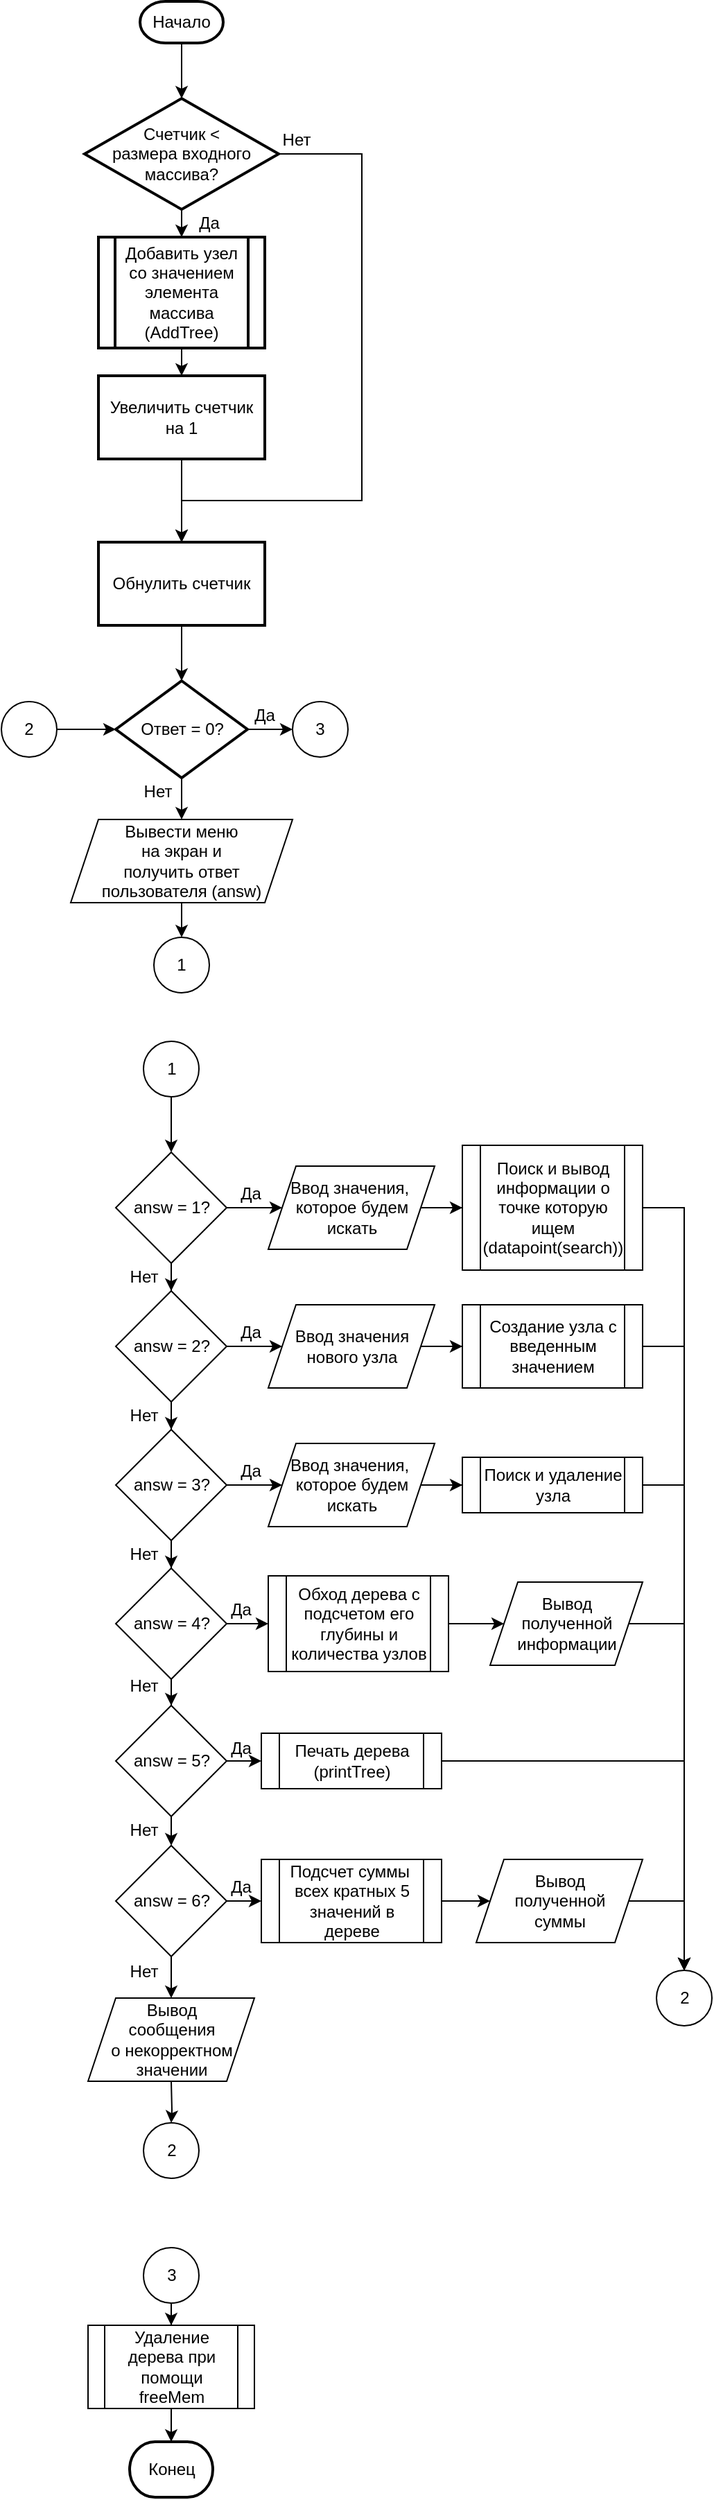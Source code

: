 <mxfile version="13.9.9" type="device" pages="3"><diagram id="C5RBs43oDa-KdzZeNtuy" name="main"><mxGraphModel dx="1276" dy="682" grid="1" gridSize="10" guides="1" tooltips="1" connect="1" arrows="1" fold="1" page="1" pageScale="1" pageWidth="827" pageHeight="1169" math="0" shadow="0"><root><mxCell id="WIyWlLk6GJQsqaUBKTNV-0"/><mxCell id="WIyWlLk6GJQsqaUBKTNV-1" parent="WIyWlLk6GJQsqaUBKTNV-0"/><mxCell id="gm49zF54guubDGzgNYBT-13" value="" style="edgeStyle=orthogonalEdgeStyle;rounded=0;orthogonalLoop=1;jettySize=auto;html=1;" edge="1" parent="WIyWlLk6GJQsqaUBKTNV-1" source="gm49zF54guubDGzgNYBT-1" target="gm49zF54guubDGzgNYBT-12"><mxGeometry relative="1" as="geometry"/></mxCell><mxCell id="gm49zF54guubDGzgNYBT-1" value="Начало" style="strokeWidth=2;html=1;shape=mxgraph.flowchart.terminator;whiteSpace=wrap;" vertex="1" parent="WIyWlLk6GJQsqaUBKTNV-1"><mxGeometry x="270" y="90" width="60" height="30" as="geometry"/></mxCell><mxCell id="gm49zF54guubDGzgNYBT-10" value="" style="edgeStyle=orthogonalEdgeStyle;rounded=0;orthogonalLoop=1;jettySize=auto;html=1;" edge="1" parent="WIyWlLk6GJQsqaUBKTNV-1" source="gm49zF54guubDGzgNYBT-6" target="gm49zF54guubDGzgNYBT-9"><mxGeometry relative="1" as="geometry"/></mxCell><mxCell id="gm49zF54guubDGzgNYBT-6" value="Добавить узел со значением элемента массива (AddTree)" style="shape=process;whiteSpace=wrap;html=1;backgroundOutline=1;strokeWidth=2;" vertex="1" parent="WIyWlLk6GJQsqaUBKTNV-1"><mxGeometry x="240" y="260" width="120" height="80" as="geometry"/></mxCell><mxCell id="gm49zF54guubDGzgNYBT-17" value="" style="edgeStyle=orthogonalEdgeStyle;rounded=0;orthogonalLoop=1;jettySize=auto;html=1;" edge="1" parent="WIyWlLk6GJQsqaUBKTNV-1" source="gm49zF54guubDGzgNYBT-9" target="gm49zF54guubDGzgNYBT-16"><mxGeometry relative="1" as="geometry"/></mxCell><mxCell id="gm49zF54guubDGzgNYBT-9" value="Увеличить счетчик на 1" style="whiteSpace=wrap;html=1;strokeWidth=2;" vertex="1" parent="WIyWlLk6GJQsqaUBKTNV-1"><mxGeometry x="240" y="360" width="120" height="60" as="geometry"/></mxCell><mxCell id="gm49zF54guubDGzgNYBT-14" style="edgeStyle=orthogonalEdgeStyle;rounded=0;orthogonalLoop=1;jettySize=auto;html=1;entryX=0.5;entryY=0;entryDx=0;entryDy=0;" edge="1" parent="WIyWlLk6GJQsqaUBKTNV-1" source="gm49zF54guubDGzgNYBT-12" target="gm49zF54guubDGzgNYBT-6"><mxGeometry relative="1" as="geometry"/></mxCell><mxCell id="gm49zF54guubDGzgNYBT-18" style="edgeStyle=orthogonalEdgeStyle;rounded=0;orthogonalLoop=1;jettySize=auto;html=1;entryX=0.5;entryY=0;entryDx=0;entryDy=0;" edge="1" parent="WIyWlLk6GJQsqaUBKTNV-1" source="gm49zF54guubDGzgNYBT-12" target="gm49zF54guubDGzgNYBT-16"><mxGeometry relative="1" as="geometry"><mxPoint x="420" y="450" as="targetPoint"/><Array as="points"><mxPoint x="430" y="200"/><mxPoint x="430" y="450"/><mxPoint x="300" y="450"/></Array></mxGeometry></mxCell><mxCell id="gm49zF54guubDGzgNYBT-12" value="Счетчик &amp;lt;&lt;br&gt;размера входного массива?" style="rhombus;whiteSpace=wrap;html=1;strokeWidth=2;" vertex="1" parent="WIyWlLk6GJQsqaUBKTNV-1"><mxGeometry x="230" y="160" width="140" height="80" as="geometry"/></mxCell><mxCell id="gm49zF54guubDGzgNYBT-19" style="edgeStyle=orthogonalEdgeStyle;rounded=0;orthogonalLoop=1;jettySize=auto;html=1;" edge="1" parent="WIyWlLk6GJQsqaUBKTNV-1" source="gm49zF54guubDGzgNYBT-16" target="gm49zF54guubDGzgNYBT-20"><mxGeometry relative="1" as="geometry"><mxPoint x="300" y="580" as="targetPoint"/></mxGeometry></mxCell><mxCell id="gm49zF54guubDGzgNYBT-16" value="Обнулить счетчик" style="whiteSpace=wrap;html=1;strokeWidth=2;" vertex="1" parent="WIyWlLk6GJQsqaUBKTNV-1"><mxGeometry x="240" y="480" width="120" height="60" as="geometry"/></mxCell><mxCell id="gm49zF54guubDGzgNYBT-24" style="edgeStyle=orthogonalEdgeStyle;rounded=0;orthogonalLoop=1;jettySize=auto;html=1;exitX=0.5;exitY=1;exitDx=0;exitDy=0;exitPerimeter=0;entryX=0.5;entryY=0;entryDx=0;entryDy=0;" edge="1" parent="WIyWlLk6GJQsqaUBKTNV-1" source="gm49zF54guubDGzgNYBT-20" target="gm49zF54guubDGzgNYBT-23"><mxGeometry relative="1" as="geometry"/></mxCell><mxCell id="gm49zF54guubDGzgNYBT-84" style="edgeStyle=orthogonalEdgeStyle;rounded=0;orthogonalLoop=1;jettySize=auto;html=1;entryX=0;entryY=0.5;entryDx=0;entryDy=0;" edge="1" parent="WIyWlLk6GJQsqaUBKTNV-1" source="gm49zF54guubDGzgNYBT-20" target="gm49zF54guubDGzgNYBT-85"><mxGeometry relative="1" as="geometry"><mxPoint x="410" y="615" as="targetPoint"/></mxGeometry></mxCell><mxCell id="gm49zF54guubDGzgNYBT-20" value="Ответ = 0?" style="strokeWidth=2;html=1;shape=mxgraph.flowchart.decision;whiteSpace=wrap;" vertex="1" parent="WIyWlLk6GJQsqaUBKTNV-1"><mxGeometry x="252.5" y="580" width="95" height="70" as="geometry"/></mxCell><mxCell id="gm49zF54guubDGzgNYBT-99" style="edgeStyle=orthogonalEdgeStyle;rounded=0;orthogonalLoop=1;jettySize=auto;html=1;entryX=0.5;entryY=0;entryDx=0;entryDy=0;" edge="1" parent="WIyWlLk6GJQsqaUBKTNV-1" source="gm49zF54guubDGzgNYBT-23" target="gm49zF54guubDGzgNYBT-98"><mxGeometry relative="1" as="geometry"/></mxCell><mxCell id="gm49zF54guubDGzgNYBT-23" value="Вывести меню&lt;br&gt;на экран и &lt;br&gt;получить ответ&lt;br&gt;пользователя (answ)" style="shape=parallelogram;perimeter=parallelogramPerimeter;whiteSpace=wrap;html=1;fixedSize=1;" vertex="1" parent="WIyWlLk6GJQsqaUBKTNV-1"><mxGeometry x="220" y="680" width="160" height="60" as="geometry"/></mxCell><mxCell id="gm49zF54guubDGzgNYBT-27" style="edgeStyle=orthogonalEdgeStyle;rounded=0;orthogonalLoop=1;jettySize=auto;html=1;" edge="1" parent="WIyWlLk6GJQsqaUBKTNV-1" source="gm49zF54guubDGzgNYBT-26" target="gm49zF54guubDGzgNYBT-28"><mxGeometry relative="1" as="geometry"><mxPoint x="382.5" y="960" as="targetPoint"/></mxGeometry></mxCell><mxCell id="gm49zF54guubDGzgNYBT-33" style="edgeStyle=orthogonalEdgeStyle;rounded=0;orthogonalLoop=1;jettySize=auto;html=1;entryX=0.5;entryY=0;entryDx=0;entryDy=0;" edge="1" parent="WIyWlLk6GJQsqaUBKTNV-1" source="gm49zF54guubDGzgNYBT-26" target="gm49zF54guubDGzgNYBT-34"><mxGeometry relative="1" as="geometry"><mxPoint x="292.5" y="1060" as="targetPoint"/></mxGeometry></mxCell><mxCell id="gm49zF54guubDGzgNYBT-26" value="answ = 1?" style="rhombus;whiteSpace=wrap;html=1;" vertex="1" parent="WIyWlLk6GJQsqaUBKTNV-1"><mxGeometry x="252.5" y="920" width="80" height="80" as="geometry"/></mxCell><mxCell id="gm49zF54guubDGzgNYBT-29" style="edgeStyle=orthogonalEdgeStyle;rounded=0;orthogonalLoop=1;jettySize=auto;html=1;" edge="1" parent="WIyWlLk6GJQsqaUBKTNV-1" source="gm49zF54guubDGzgNYBT-28" target="gm49zF54guubDGzgNYBT-30"><mxGeometry relative="1" as="geometry"><mxPoint x="522.5" y="960" as="targetPoint"/></mxGeometry></mxCell><mxCell id="gm49zF54guubDGzgNYBT-28" value="Ввод значения,&amp;nbsp;&lt;br&gt;которое будем искать" style="shape=parallelogram;perimeter=parallelogramPerimeter;whiteSpace=wrap;html=1;fixedSize=1;" vertex="1" parent="WIyWlLk6GJQsqaUBKTNV-1"><mxGeometry x="362.5" y="930" width="120" height="60" as="geometry"/></mxCell><mxCell id="gm49zF54guubDGzgNYBT-97" style="edgeStyle=orthogonalEdgeStyle;rounded=0;orthogonalLoop=1;jettySize=auto;html=1;entryX=0.5;entryY=0;entryDx=0;entryDy=0;" edge="1" parent="WIyWlLk6GJQsqaUBKTNV-1" source="gm49zF54guubDGzgNYBT-30" target="gm49zF54guubDGzgNYBT-91"><mxGeometry relative="1" as="geometry"><mxPoint x="682.5" y="1650" as="targetPoint"/></mxGeometry></mxCell><mxCell id="gm49zF54guubDGzgNYBT-30" value="Поиск и вывод информации о точке которую ищем (datapoint(search))" style="shape=process;whiteSpace=wrap;html=1;backgroundOutline=1;" vertex="1" parent="WIyWlLk6GJQsqaUBKTNV-1"><mxGeometry x="502.5" y="915" width="130" height="90" as="geometry"/></mxCell><mxCell id="gm49zF54guubDGzgNYBT-38" style="edgeStyle=orthogonalEdgeStyle;rounded=0;orthogonalLoop=1;jettySize=auto;html=1;" edge="1" parent="WIyWlLk6GJQsqaUBKTNV-1" source="gm49zF54guubDGzgNYBT-34" target="gm49zF54guubDGzgNYBT-36"><mxGeometry relative="1" as="geometry"/></mxCell><mxCell id="gm49zF54guubDGzgNYBT-39" style="edgeStyle=orthogonalEdgeStyle;rounded=0;orthogonalLoop=1;jettySize=auto;html=1;entryX=0.5;entryY=0;entryDx=0;entryDy=0;" edge="1" parent="WIyWlLk6GJQsqaUBKTNV-1" source="gm49zF54guubDGzgNYBT-34" target="gm49zF54guubDGzgNYBT-44"><mxGeometry relative="1" as="geometry"><mxPoint x="292.5" y="1195" as="targetPoint"/></mxGeometry></mxCell><mxCell id="gm49zF54guubDGzgNYBT-34" value="answ = 2?" style="rhombus;whiteSpace=wrap;html=1;" vertex="1" parent="WIyWlLk6GJQsqaUBKTNV-1"><mxGeometry x="252.5" y="1020" width="80" height="80" as="geometry"/></mxCell><mxCell id="gm49zF54guubDGzgNYBT-35" style="edgeStyle=orthogonalEdgeStyle;rounded=0;orthogonalLoop=1;jettySize=auto;html=1;" edge="1" parent="WIyWlLk6GJQsqaUBKTNV-1" source="gm49zF54guubDGzgNYBT-36" target="gm49zF54guubDGzgNYBT-37"><mxGeometry relative="1" as="geometry"><mxPoint x="522.5" y="1060" as="targetPoint"/></mxGeometry></mxCell><mxCell id="gm49zF54guubDGzgNYBT-36" value="Ввод значения нового узла" style="shape=parallelogram;perimeter=parallelogramPerimeter;whiteSpace=wrap;html=1;fixedSize=1;" vertex="1" parent="WIyWlLk6GJQsqaUBKTNV-1"><mxGeometry x="362.5" y="1030" width="120" height="60" as="geometry"/></mxCell><mxCell id="gm49zF54guubDGzgNYBT-96" style="edgeStyle=orthogonalEdgeStyle;rounded=0;orthogonalLoop=1;jettySize=auto;html=1;entryX=0.5;entryY=0;entryDx=0;entryDy=0;" edge="1" parent="WIyWlLk6GJQsqaUBKTNV-1" source="gm49zF54guubDGzgNYBT-37" target="gm49zF54guubDGzgNYBT-91"><mxGeometry relative="1" as="geometry"><mxPoint x="682.5" y="1650" as="targetPoint"/></mxGeometry></mxCell><mxCell id="gm49zF54guubDGzgNYBT-37" value="Создание узла с введенным значением" style="shape=process;whiteSpace=wrap;html=1;backgroundOutline=1;" vertex="1" parent="WIyWlLk6GJQsqaUBKTNV-1"><mxGeometry x="502.5" y="1030" width="130" height="60" as="geometry"/></mxCell><mxCell id="gm49zF54guubDGzgNYBT-43" style="edgeStyle=orthogonalEdgeStyle;rounded=0;orthogonalLoop=1;jettySize=auto;html=1;entryX=0;entryY=0.5;entryDx=0;entryDy=0;" edge="1" parent="WIyWlLk6GJQsqaUBKTNV-1" source="gm49zF54guubDGzgNYBT-44" target="gm49zF54guubDGzgNYBT-49"><mxGeometry relative="1" as="geometry"><mxPoint x="372.5" y="1160" as="targetPoint"/></mxGeometry></mxCell><mxCell id="gm49zF54guubDGzgNYBT-56" style="edgeStyle=orthogonalEdgeStyle;rounded=0;orthogonalLoop=1;jettySize=auto;html=1;entryX=0.5;entryY=0;entryDx=0;entryDy=0;" edge="1" parent="WIyWlLk6GJQsqaUBKTNV-1" source="gm49zF54guubDGzgNYBT-44" target="gm49zF54guubDGzgNYBT-52"><mxGeometry relative="1" as="geometry"/></mxCell><mxCell id="gm49zF54guubDGzgNYBT-44" value="answ = 3?" style="rhombus;whiteSpace=wrap;html=1;" vertex="1" parent="WIyWlLk6GJQsqaUBKTNV-1"><mxGeometry x="252.5" y="1120" width="80" height="80" as="geometry"/></mxCell><mxCell id="gm49zF54guubDGzgNYBT-48" style="edgeStyle=orthogonalEdgeStyle;rounded=0;orthogonalLoop=1;jettySize=auto;html=1;" edge="1" parent="WIyWlLk6GJQsqaUBKTNV-1" source="gm49zF54guubDGzgNYBT-49" target="gm49zF54guubDGzgNYBT-50"><mxGeometry relative="1" as="geometry"><mxPoint x="522.5" y="1160" as="targetPoint"/></mxGeometry></mxCell><mxCell id="gm49zF54guubDGzgNYBT-49" value="Ввод значения,&amp;nbsp;&lt;br&gt;которое будем искать" style="shape=parallelogram;perimeter=parallelogramPerimeter;whiteSpace=wrap;html=1;fixedSize=1;" vertex="1" parent="WIyWlLk6GJQsqaUBKTNV-1"><mxGeometry x="362.5" y="1130" width="120" height="60" as="geometry"/></mxCell><mxCell id="gm49zF54guubDGzgNYBT-95" style="edgeStyle=orthogonalEdgeStyle;rounded=0;orthogonalLoop=1;jettySize=auto;html=1;entryX=0.5;entryY=0;entryDx=0;entryDy=0;" edge="1" parent="WIyWlLk6GJQsqaUBKTNV-1" source="gm49zF54guubDGzgNYBT-50" target="gm49zF54guubDGzgNYBT-91"><mxGeometry relative="1" as="geometry"><mxPoint x="682.5" y="1570" as="targetPoint"/></mxGeometry></mxCell><mxCell id="gm49zF54guubDGzgNYBT-50" value="Поиск и удаление узла" style="shape=process;whiteSpace=wrap;html=1;backgroundOutline=1;" vertex="1" parent="WIyWlLk6GJQsqaUBKTNV-1"><mxGeometry x="502.5" y="1140" width="130" height="40" as="geometry"/></mxCell><mxCell id="gm49zF54guubDGzgNYBT-57" style="edgeStyle=orthogonalEdgeStyle;rounded=0;orthogonalLoop=1;jettySize=auto;html=1;entryX=0;entryY=0.5;entryDx=0;entryDy=0;" edge="1" parent="WIyWlLk6GJQsqaUBKTNV-1" source="gm49zF54guubDGzgNYBT-52" target="gm49zF54guubDGzgNYBT-55"><mxGeometry relative="1" as="geometry"/></mxCell><mxCell id="gm49zF54guubDGzgNYBT-59" style="edgeStyle=orthogonalEdgeStyle;rounded=0;orthogonalLoop=1;jettySize=auto;html=1;entryX=0.5;entryY=0;entryDx=0;entryDy=0;" edge="1" parent="WIyWlLk6GJQsqaUBKTNV-1" source="gm49zF54guubDGzgNYBT-52" target="gm49zF54guubDGzgNYBT-61"><mxGeometry relative="1" as="geometry"><mxPoint x="292.5" y="1341" as="targetPoint"/></mxGeometry></mxCell><mxCell id="gm49zF54guubDGzgNYBT-52" value="answ = 4?" style="rhombus;whiteSpace=wrap;html=1;" vertex="1" parent="WIyWlLk6GJQsqaUBKTNV-1"><mxGeometry x="252.5" y="1220" width="80" height="80" as="geometry"/></mxCell><mxCell id="gm49zF54guubDGzgNYBT-93" style="edgeStyle=orthogonalEdgeStyle;rounded=0;orthogonalLoop=1;jettySize=auto;html=1;" edge="1" parent="WIyWlLk6GJQsqaUBKTNV-1" source="gm49zF54guubDGzgNYBT-54" target="gm49zF54guubDGzgNYBT-91"><mxGeometry relative="1" as="geometry"/></mxCell><mxCell id="gm49zF54guubDGzgNYBT-54" value="Вывод &lt;br&gt;полученной информации" style="shape=parallelogram;perimeter=parallelogramPerimeter;whiteSpace=wrap;html=1;fixedSize=1;" vertex="1" parent="WIyWlLk6GJQsqaUBKTNV-1"><mxGeometry x="522.5" y="1230" width="110" height="60" as="geometry"/></mxCell><mxCell id="gm49zF54guubDGzgNYBT-58" style="edgeStyle=orthogonalEdgeStyle;rounded=0;orthogonalLoop=1;jettySize=auto;html=1;entryX=0;entryY=0.5;entryDx=0;entryDy=0;" edge="1" parent="WIyWlLk6GJQsqaUBKTNV-1" source="gm49zF54guubDGzgNYBT-55" target="gm49zF54guubDGzgNYBT-54"><mxGeometry relative="1" as="geometry"/></mxCell><mxCell id="gm49zF54guubDGzgNYBT-55" value="Обход дерева с подсчетом его глубины и количества узлов" style="shape=process;whiteSpace=wrap;html=1;backgroundOutline=1;" vertex="1" parent="WIyWlLk6GJQsqaUBKTNV-1"><mxGeometry x="362.5" y="1225.5" width="130" height="69" as="geometry"/></mxCell><mxCell id="gm49zF54guubDGzgNYBT-65" style="edgeStyle=orthogonalEdgeStyle;rounded=0;orthogonalLoop=1;jettySize=auto;html=1;entryX=0;entryY=0.5;entryDx=0;entryDy=0;" edge="1" parent="WIyWlLk6GJQsqaUBKTNV-1" source="gm49zF54guubDGzgNYBT-61" target="gm49zF54guubDGzgNYBT-64"><mxGeometry relative="1" as="geometry"/></mxCell><mxCell id="gm49zF54guubDGzgNYBT-66" style="edgeStyle=orthogonalEdgeStyle;rounded=0;orthogonalLoop=1;jettySize=auto;html=1;entryX=0.5;entryY=0;entryDx=0;entryDy=0;" edge="1" parent="WIyWlLk6GJQsqaUBKTNV-1" source="gm49zF54guubDGzgNYBT-61" target="gm49zF54guubDGzgNYBT-69"><mxGeometry relative="1" as="geometry"><mxPoint x="292.5" y="1429" as="targetPoint"/></mxGeometry></mxCell><mxCell id="gm49zF54guubDGzgNYBT-61" value="answ = 5?" style="rhombus;whiteSpace=wrap;html=1;" vertex="1" parent="WIyWlLk6GJQsqaUBKTNV-1"><mxGeometry x="252.5" y="1319" width="80" height="80" as="geometry"/></mxCell><mxCell id="gm49zF54guubDGzgNYBT-94" style="edgeStyle=orthogonalEdgeStyle;rounded=0;orthogonalLoop=1;jettySize=auto;html=1;entryX=0.5;entryY=0;entryDx=0;entryDy=0;" edge="1" parent="WIyWlLk6GJQsqaUBKTNV-1" source="gm49zF54guubDGzgNYBT-64" target="gm49zF54guubDGzgNYBT-91"><mxGeometry relative="1" as="geometry"><mxPoint x="682.5" y="1539" as="targetPoint"/></mxGeometry></mxCell><mxCell id="gm49zF54guubDGzgNYBT-64" value="Печать дерева&lt;br&gt;(printTree)" style="shape=process;whiteSpace=wrap;html=1;backgroundOutline=1;" vertex="1" parent="WIyWlLk6GJQsqaUBKTNV-1"><mxGeometry x="357.5" y="1339" width="130" height="40" as="geometry"/></mxCell><mxCell id="gm49zF54guubDGzgNYBT-67" style="edgeStyle=orthogonalEdgeStyle;rounded=0;orthogonalLoop=1;jettySize=auto;html=1;entryX=0;entryY=0.5;entryDx=0;entryDy=0;" edge="1" parent="WIyWlLk6GJQsqaUBKTNV-1" source="gm49zF54guubDGzgNYBT-69" target="gm49zF54guubDGzgNYBT-70"><mxGeometry relative="1" as="geometry"/></mxCell><mxCell id="gm49zF54guubDGzgNYBT-68" style="edgeStyle=orthogonalEdgeStyle;rounded=0;orthogonalLoop=1;jettySize=auto;html=1;entryX=0.5;entryY=0;entryDx=0;entryDy=0;" edge="1" parent="WIyWlLk6GJQsqaUBKTNV-1" source="gm49zF54guubDGzgNYBT-69" target="gm49zF54guubDGzgNYBT-79"><mxGeometry relative="1" as="geometry"><mxPoint x="292.5" y="1530" as="targetPoint"/></mxGeometry></mxCell><mxCell id="gm49zF54guubDGzgNYBT-69" value="answ = 6?" style="rhombus;whiteSpace=wrap;html=1;" vertex="1" parent="WIyWlLk6GJQsqaUBKTNV-1"><mxGeometry x="252.5" y="1420" width="80" height="80" as="geometry"/></mxCell><mxCell id="gm49zF54guubDGzgNYBT-71" style="edgeStyle=orthogonalEdgeStyle;rounded=0;orthogonalLoop=1;jettySize=auto;html=1;" edge="1" parent="WIyWlLk6GJQsqaUBKTNV-1" source="gm49zF54guubDGzgNYBT-70" target="gm49zF54guubDGzgNYBT-72"><mxGeometry relative="1" as="geometry"><mxPoint x="522.5" y="1460" as="targetPoint"/></mxGeometry></mxCell><mxCell id="gm49zF54guubDGzgNYBT-70" value="Подсчет суммы&amp;nbsp;&lt;br&gt;всех кратных 5&lt;br&gt;значений в дереве" style="shape=process;whiteSpace=wrap;html=1;backgroundOutline=1;" vertex="1" parent="WIyWlLk6GJQsqaUBKTNV-1"><mxGeometry x="357.5" y="1430" width="130" height="60" as="geometry"/></mxCell><mxCell id="gm49zF54guubDGzgNYBT-92" style="edgeStyle=orthogonalEdgeStyle;rounded=0;orthogonalLoop=1;jettySize=auto;html=1;entryX=0.5;entryY=0;entryDx=0;entryDy=0;" edge="1" parent="WIyWlLk6GJQsqaUBKTNV-1" source="gm49zF54guubDGzgNYBT-72" target="gm49zF54guubDGzgNYBT-91"><mxGeometry relative="1" as="geometry"><Array as="points"/></mxGeometry></mxCell><mxCell id="gm49zF54guubDGzgNYBT-72" value="Вывод &lt;br&gt;полученной&lt;br&gt;суммы" style="shape=parallelogram;perimeter=parallelogramPerimeter;whiteSpace=wrap;html=1;fixedSize=1;" vertex="1" parent="WIyWlLk6GJQsqaUBKTNV-1"><mxGeometry x="512.5" y="1430" width="120" height="60" as="geometry"/></mxCell><mxCell id="gm49zF54guubDGzgNYBT-80" style="edgeStyle=orthogonalEdgeStyle;rounded=0;orthogonalLoop=1;jettySize=auto;html=1;" edge="1" parent="WIyWlLk6GJQsqaUBKTNV-1" target="gm49zF54guubDGzgNYBT-81"><mxGeometry relative="1" as="geometry"><mxPoint x="292.5" y="1640" as="targetPoint"/><mxPoint x="292.5" y="1590" as="sourcePoint"/></mxGeometry></mxCell><mxCell id="gm49zF54guubDGzgNYBT-79" value="Вывод &lt;br&gt;сообщения&lt;br&gt;о некорректном&lt;br&gt;значении" style="shape=parallelogram;perimeter=parallelogramPerimeter;whiteSpace=wrap;html=1;fixedSize=1;" vertex="1" parent="WIyWlLk6GJQsqaUBKTNV-1"><mxGeometry x="232.5" y="1530" width="120" height="60" as="geometry"/></mxCell><mxCell id="gm49zF54guubDGzgNYBT-81" value="2" style="ellipse;whiteSpace=wrap;html=1;aspect=fixed;" vertex="1" parent="WIyWlLk6GJQsqaUBKTNV-1"><mxGeometry x="272.5" y="1620" width="40" height="40" as="geometry"/></mxCell><mxCell id="gm49zF54guubDGzgNYBT-83" style="edgeStyle=orthogonalEdgeStyle;rounded=0;orthogonalLoop=1;jettySize=auto;html=1;entryX=0;entryY=0.5;entryDx=0;entryDy=0;entryPerimeter=0;" edge="1" parent="WIyWlLk6GJQsqaUBKTNV-1" source="gm49zF54guubDGzgNYBT-82" target="gm49zF54guubDGzgNYBT-20"><mxGeometry relative="1" as="geometry"/></mxCell><mxCell id="gm49zF54guubDGzgNYBT-82" value="2" style="ellipse;whiteSpace=wrap;html=1;aspect=fixed;" vertex="1" parent="WIyWlLk6GJQsqaUBKTNV-1"><mxGeometry x="170" y="595" width="40" height="40" as="geometry"/></mxCell><mxCell id="gm49zF54guubDGzgNYBT-85" value="3" style="ellipse;whiteSpace=wrap;html=1;aspect=fixed;" vertex="1" parent="WIyWlLk6GJQsqaUBKTNV-1"><mxGeometry x="380" y="595" width="40" height="40" as="geometry"/></mxCell><mxCell id="gm49zF54guubDGzgNYBT-87" style="edgeStyle=orthogonalEdgeStyle;rounded=0;orthogonalLoop=1;jettySize=auto;html=1;" edge="1" parent="WIyWlLk6GJQsqaUBKTNV-1" source="gm49zF54guubDGzgNYBT-86" target="gm49zF54guubDGzgNYBT-88"><mxGeometry relative="1" as="geometry"><mxPoint x="292.5" y="1786" as="targetPoint"/></mxGeometry></mxCell><mxCell id="gm49zF54guubDGzgNYBT-86" value="3" style="ellipse;whiteSpace=wrap;html=1;aspect=fixed;" vertex="1" parent="WIyWlLk6GJQsqaUBKTNV-1"><mxGeometry x="272.5" y="1710" width="40" height="40" as="geometry"/></mxCell><mxCell id="gm49zF54guubDGzgNYBT-89" style="edgeStyle=orthogonalEdgeStyle;rounded=0;orthogonalLoop=1;jettySize=auto;html=1;" edge="1" parent="WIyWlLk6GJQsqaUBKTNV-1" source="gm49zF54guubDGzgNYBT-88" target="gm49zF54guubDGzgNYBT-90"><mxGeometry relative="1" as="geometry"><mxPoint x="292.5" y="1866" as="targetPoint"/></mxGeometry></mxCell><mxCell id="gm49zF54guubDGzgNYBT-88" value="Удаление дерева при помощи freeMem" style="shape=process;whiteSpace=wrap;html=1;backgroundOutline=1;" vertex="1" parent="WIyWlLk6GJQsqaUBKTNV-1"><mxGeometry x="232.5" y="1766" width="120" height="60" as="geometry"/></mxCell><mxCell id="gm49zF54guubDGzgNYBT-90" value="Конец" style="strokeWidth=2;html=1;shape=mxgraph.flowchart.terminator;whiteSpace=wrap;" vertex="1" parent="WIyWlLk6GJQsqaUBKTNV-1"><mxGeometry x="262.5" y="1850" width="60" height="40" as="geometry"/></mxCell><mxCell id="gm49zF54guubDGzgNYBT-91" value="2" style="ellipse;whiteSpace=wrap;html=1;aspect=fixed;" vertex="1" parent="WIyWlLk6GJQsqaUBKTNV-1"><mxGeometry x="642.5" y="1510" width="40" height="40" as="geometry"/></mxCell><mxCell id="gm49zF54guubDGzgNYBT-98" value="1" style="ellipse;whiteSpace=wrap;html=1;aspect=fixed;" vertex="1" parent="WIyWlLk6GJQsqaUBKTNV-1"><mxGeometry x="280" y="765" width="40" height="40" as="geometry"/></mxCell><mxCell id="gm49zF54guubDGzgNYBT-101" style="edgeStyle=orthogonalEdgeStyle;rounded=0;orthogonalLoop=1;jettySize=auto;html=1;" edge="1" parent="WIyWlLk6GJQsqaUBKTNV-1" source="gm49zF54guubDGzgNYBT-100" target="gm49zF54guubDGzgNYBT-26"><mxGeometry relative="1" as="geometry"/></mxCell><mxCell id="gm49zF54guubDGzgNYBT-100" value="1" style="ellipse;whiteSpace=wrap;html=1;aspect=fixed;" vertex="1" parent="WIyWlLk6GJQsqaUBKTNV-1"><mxGeometry x="272.5" y="840" width="40" height="40" as="geometry"/></mxCell><mxCell id="gm49zF54guubDGzgNYBT-102" value="Да" style="text;html=1;strokeColor=none;fillColor=none;align=center;verticalAlign=middle;whiteSpace=wrap;rounded=0;" vertex="1" parent="WIyWlLk6GJQsqaUBKTNV-1"><mxGeometry x="340" y="595" width="40" height="20" as="geometry"/></mxCell><mxCell id="gm49zF54guubDGzgNYBT-103" value="Да" style="text;html=1;strokeColor=none;fillColor=none;align=center;verticalAlign=middle;whiteSpace=wrap;rounded=0;" vertex="1" parent="WIyWlLk6GJQsqaUBKTNV-1"><mxGeometry x="330" y="940" width="40" height="20" as="geometry"/></mxCell><mxCell id="gm49zF54guubDGzgNYBT-104" value="Да" style="text;html=1;strokeColor=none;fillColor=none;align=center;verticalAlign=middle;whiteSpace=wrap;rounded=0;" vertex="1" parent="WIyWlLk6GJQsqaUBKTNV-1"><mxGeometry x="330" y="1040" width="40" height="20" as="geometry"/></mxCell><mxCell id="gm49zF54guubDGzgNYBT-105" value="Да" style="text;html=1;strokeColor=none;fillColor=none;align=center;verticalAlign=middle;whiteSpace=wrap;rounded=0;" vertex="1" parent="WIyWlLk6GJQsqaUBKTNV-1"><mxGeometry x="330" y="1140" width="40" height="20" as="geometry"/></mxCell><mxCell id="gm49zF54guubDGzgNYBT-106" value="Да" style="text;html=1;strokeColor=none;fillColor=none;align=center;verticalAlign=middle;whiteSpace=wrap;rounded=0;" vertex="1" parent="WIyWlLk6GJQsqaUBKTNV-1"><mxGeometry x="322.5" y="1240" width="40" height="20" as="geometry"/></mxCell><mxCell id="gm49zF54guubDGzgNYBT-107" value="Да" style="text;html=1;strokeColor=none;fillColor=none;align=center;verticalAlign=middle;whiteSpace=wrap;rounded=0;" vertex="1" parent="WIyWlLk6GJQsqaUBKTNV-1"><mxGeometry x="322.5" y="1340" width="40" height="20" as="geometry"/></mxCell><mxCell id="gm49zF54guubDGzgNYBT-108" value="Да" style="text;html=1;strokeColor=none;fillColor=none;align=center;verticalAlign=middle;whiteSpace=wrap;rounded=0;" vertex="1" parent="WIyWlLk6GJQsqaUBKTNV-1"><mxGeometry x="322.5" y="1440" width="40" height="20" as="geometry"/></mxCell><mxCell id="gm49zF54guubDGzgNYBT-109" value="Нет" style="text;html=1;strokeColor=none;fillColor=none;align=center;verticalAlign=middle;whiteSpace=wrap;rounded=0;" vertex="1" parent="WIyWlLk6GJQsqaUBKTNV-1"><mxGeometry x="252.5" y="1000" width="40" height="20" as="geometry"/></mxCell><mxCell id="gm49zF54guubDGzgNYBT-110" value="Нет" style="text;html=1;strokeColor=none;fillColor=none;align=center;verticalAlign=middle;whiteSpace=wrap;rounded=0;" vertex="1" parent="WIyWlLk6GJQsqaUBKTNV-1"><mxGeometry x="262.5" y="650" width="40" height="20" as="geometry"/></mxCell><mxCell id="gm49zF54guubDGzgNYBT-111" value="Нет" style="text;html=1;strokeColor=none;fillColor=none;align=center;verticalAlign=middle;whiteSpace=wrap;rounded=0;" vertex="1" parent="WIyWlLk6GJQsqaUBKTNV-1"><mxGeometry x="252.5" y="1100" width="40" height="20" as="geometry"/></mxCell><mxCell id="gm49zF54guubDGzgNYBT-112" value="Нет" style="text;html=1;strokeColor=none;fillColor=none;align=center;verticalAlign=middle;whiteSpace=wrap;rounded=0;" vertex="1" parent="WIyWlLk6GJQsqaUBKTNV-1"><mxGeometry x="252.5" y="1200" width="40" height="20" as="geometry"/></mxCell><mxCell id="gm49zF54guubDGzgNYBT-113" value="Нет" style="text;html=1;strokeColor=none;fillColor=none;align=center;verticalAlign=middle;whiteSpace=wrap;rounded=0;" vertex="1" parent="WIyWlLk6GJQsqaUBKTNV-1"><mxGeometry x="252.5" y="1294.5" width="40" height="20" as="geometry"/></mxCell><mxCell id="gm49zF54guubDGzgNYBT-114" value="Нет" style="text;html=1;strokeColor=none;fillColor=none;align=center;verticalAlign=middle;whiteSpace=wrap;rounded=0;" vertex="1" parent="WIyWlLk6GJQsqaUBKTNV-1"><mxGeometry x="252.5" y="1399" width="40" height="20" as="geometry"/></mxCell><mxCell id="gm49zF54guubDGzgNYBT-115" value="Нет" style="text;html=1;strokeColor=none;fillColor=none;align=center;verticalAlign=middle;whiteSpace=wrap;rounded=0;" vertex="1" parent="WIyWlLk6GJQsqaUBKTNV-1"><mxGeometry x="252.5" y="1500" width="40" height="21" as="geometry"/></mxCell><mxCell id="gm49zF54guubDGzgNYBT-116" value="Да" style="text;html=1;strokeColor=none;fillColor=none;align=center;verticalAlign=middle;whiteSpace=wrap;rounded=0;" vertex="1" parent="WIyWlLk6GJQsqaUBKTNV-1"><mxGeometry x="300" y="240" width="40" height="20" as="geometry"/></mxCell><mxCell id="gm49zF54guubDGzgNYBT-117" value="Нет" style="text;html=1;strokeColor=none;fillColor=none;align=center;verticalAlign=middle;whiteSpace=wrap;rounded=0;" vertex="1" parent="WIyWlLk6GJQsqaUBKTNV-1"><mxGeometry x="362.5" y="180" width="40" height="20" as="geometry"/></mxCell></root></mxGraphModel></diagram><diagram id="ubJ50lotsSVNFOjc-Ff_" name="addTree"><mxGraphModel dx="1808" dy="967" grid="1" gridSize="10" guides="1" tooltips="1" connect="1" arrows="1" fold="1" page="1" pageScale="1" pageWidth="500" pageHeight="1100" math="0" shadow="0"><root><mxCell id="S6GZbOj7oDXmplbolu-9-0"/><mxCell id="S6GZbOj7oDXmplbolu-9-1" parent="S6GZbOj7oDXmplbolu-9-0"/><mxCell id="S6GZbOj7oDXmplbolu-9-5" value="" style="edgeStyle=orthogonalEdgeStyle;rounded=0;orthogonalLoop=1;jettySize=auto;html=1;" edge="1" parent="S6GZbOj7oDXmplbolu-9-1" source="S6GZbOj7oDXmplbolu-9-2" target="S6GZbOj7oDXmplbolu-9-4"><mxGeometry relative="1" as="geometry"/></mxCell><mxCell id="S6GZbOj7oDXmplbolu-9-2" value="Начало" style="strokeWidth=2;html=1;shape=mxgraph.flowchart.terminator;whiteSpace=wrap;" vertex="1" parent="S6GZbOj7oDXmplbolu-9-1"><mxGeometry x="20" y="20" width="100" height="60" as="geometry"/></mxCell><mxCell id="S6GZbOj7oDXmplbolu-9-6" style="edgeStyle=orthogonalEdgeStyle;rounded=0;orthogonalLoop=1;jettySize=auto;html=1;" edge="1" parent="S6GZbOj7oDXmplbolu-9-1" source="S6GZbOj7oDXmplbolu-9-4" target="S6GZbOj7oDXmplbolu-9-7"><mxGeometry relative="1" as="geometry"><mxPoint x="70" y="190" as="targetPoint"/></mxGeometry></mxCell><mxCell id="S6GZbOj7oDXmplbolu-9-4" value="num&lt;br&gt;node - узел&lt;br&gt;w - значение" style="whiteSpace=wrap;html=1;strokeWidth=2;" vertex="1" parent="S6GZbOj7oDXmplbolu-9-1"><mxGeometry x="10" y="100" width="120" height="60" as="geometry"/></mxCell><mxCell id="S6GZbOj7oDXmplbolu-9-10" value="" style="edgeStyle=orthogonalEdgeStyle;rounded=0;orthogonalLoop=1;jettySize=auto;html=1;" edge="1" parent="S6GZbOj7oDXmplbolu-9-1" source="S6GZbOj7oDXmplbolu-9-7" target="S6GZbOj7oDXmplbolu-9-9"><mxGeometry relative="1" as="geometry"/></mxCell><mxCell id="S6GZbOj7oDXmplbolu-9-51" style="edgeStyle=orthogonalEdgeStyle;rounded=0;orthogonalLoop=1;jettySize=auto;html=1;exitX=1;exitY=0.5;exitDx=0;exitDy=0;exitPerimeter=0;entryX=0.5;entryY=0;entryDx=0;entryDy=0;entryPerimeter=0;" edge="1" parent="S6GZbOj7oDXmplbolu-9-1" source="S6GZbOj7oDXmplbolu-9-7" target="S6GZbOj7oDXmplbolu-9-13"><mxGeometry relative="1" as="geometry"><Array as="points"><mxPoint x="190" y="230"/><mxPoint x="190" y="470"/><mxPoint x="70" y="470"/></Array></mxGeometry></mxCell><mxCell id="S6GZbOj7oDXmplbolu-9-7" value="Элемент уже&lt;br&gt;существует?" style="strokeWidth=2;html=1;shape=mxgraph.flowchart.decision;whiteSpace=wrap;" vertex="1" parent="S6GZbOj7oDXmplbolu-9-1"><mxGeometry x="10" y="180" width="120" height="100" as="geometry"/></mxCell><mxCell id="S6GZbOj7oDXmplbolu-9-44" value="" style="edgeStyle=orthogonalEdgeStyle;rounded=0;orthogonalLoop=1;jettySize=auto;html=1;" edge="1" parent="S6GZbOj7oDXmplbolu-9-1" source="S6GZbOj7oDXmplbolu-9-9" target="S6GZbOj7oDXmplbolu-9-43"><mxGeometry relative="1" as="geometry"/></mxCell><mxCell id="S6GZbOj7oDXmplbolu-9-9" value="Выделяем память под элемент.&lt;br&gt;Зануляем ссылки на потомков и предка и присваем значение.&lt;br&gt;число вхождений = 1" style="whiteSpace=wrap;html=1;strokeWidth=2;" vertex="1" parent="S6GZbOj7oDXmplbolu-9-1"><mxGeometry x="10" y="300" width="120" height="90" as="geometry"/></mxCell><mxCell id="S6GZbOj7oDXmplbolu-9-17" value="" style="edgeStyle=orthogonalEdgeStyle;rounded=0;orthogonalLoop=1;jettySize=auto;html=1;" edge="1" parent="S6GZbOj7oDXmplbolu-9-1" source="S6GZbOj7oDXmplbolu-9-13" target="S6GZbOj7oDXmplbolu-9-16"><mxGeometry relative="1" as="geometry"/></mxCell><mxCell id="S6GZbOj7oDXmplbolu-9-54" style="edgeStyle=orthogonalEdgeStyle;rounded=0;orthogonalLoop=1;jettySize=auto;html=1;entryX=0;entryY=0.5;entryDx=0;entryDy=0;entryPerimeter=0;" edge="1" parent="S6GZbOj7oDXmplbolu-9-1" source="S6GZbOj7oDXmplbolu-9-13" target="S6GZbOj7oDXmplbolu-9-53"><mxGeometry relative="1" as="geometry"/></mxCell><mxCell id="S6GZbOj7oDXmplbolu-9-13" value="Значение&lt;br&gt;&amp;nbsp;равно&lt;br&gt;текущему&lt;br&gt;&amp;nbsp;элементу?" style="strokeWidth=2;html=1;shape=mxgraph.flowchart.decision;whiteSpace=wrap;" vertex="1" parent="S6GZbOj7oDXmplbolu-9-1"><mxGeometry x="10" y="500" width="120" height="110" as="geometry"/></mxCell><mxCell id="S6GZbOj7oDXmplbolu-9-42" style="edgeStyle=orthogonalEdgeStyle;rounded=0;orthogonalLoop=1;jettySize=auto;html=1;entryX=0.5;entryY=0;entryDx=0;entryDy=0;entryPerimeter=0;" edge="1" parent="S6GZbOj7oDXmplbolu-9-1" source="S6GZbOj7oDXmplbolu-9-16" target="S6GZbOj7oDXmplbolu-9-41"><mxGeometry relative="1" as="geometry"/></mxCell><mxCell id="S6GZbOj7oDXmplbolu-9-16" value="Увеличить количество вхождений на 1" style="whiteSpace=wrap;html=1;strokeWidth=2;" vertex="1" parent="S6GZbOj7oDXmplbolu-9-1"><mxGeometry x="10" y="630" width="120" height="60" as="geometry"/></mxCell><mxCell id="S6GZbOj7oDXmplbolu-9-19" value="" style="edgeStyle=orthogonalEdgeStyle;rounded=0;orthogonalLoop=1;jettySize=auto;html=1;entryX=0.5;entryY=0;entryDx=0;entryDy=0;" edge="1" parent="S6GZbOj7oDXmplbolu-9-1" source="S6GZbOj7oDXmplbolu-9-21" target="S6GZbOj7oDXmplbolu-9-23"><mxGeometry relative="1" as="geometry"><mxPoint x="350" y="230" as="targetPoint"/></mxGeometry></mxCell><mxCell id="S6GZbOj7oDXmplbolu-9-29" style="edgeStyle=orthogonalEdgeStyle;rounded=0;orthogonalLoop=1;jettySize=auto;html=1;entryX=0.5;entryY=0;entryDx=0;entryDy=0;" edge="1" parent="S6GZbOj7oDXmplbolu-9-1" source="S6GZbOj7oDXmplbolu-9-21" target="S6GZbOj7oDXmplbolu-9-31"><mxGeometry relative="1" as="geometry"><mxPoint x="340" y="700" as="targetPoint"/><Array as="points"><mxPoint x="470" y="155"/><mxPoint x="470" y="610"/><mxPoint x="350" y="610"/></Array></mxGeometry></mxCell><mxCell id="S6GZbOj7oDXmplbolu-9-21" value="Значение&lt;br&gt;меньше&lt;br&gt;текущего&lt;br&gt;&amp;nbsp;элементу?" style="strokeWidth=2;html=1;shape=mxgraph.flowchart.decision;whiteSpace=wrap;" vertex="1" parent="S6GZbOj7oDXmplbolu-9-1"><mxGeometry x="290" y="100" width="120" height="110" as="geometry"/></mxCell><mxCell id="S6GZbOj7oDXmplbolu-9-26" value="" style="edgeStyle=orthogonalEdgeStyle;rounded=0;orthogonalLoop=1;jettySize=auto;html=1;" edge="1" parent="S6GZbOj7oDXmplbolu-9-1" source="S6GZbOj7oDXmplbolu-9-23" target="S6GZbOj7oDXmplbolu-9-25"><mxGeometry relative="1" as="geometry"/></mxCell><mxCell id="S6GZbOj7oDXmplbolu-9-23" value="Рекурсивный вызов для левого потомка" style="shape=process;whiteSpace=wrap;html=1;backgroundOutline=1;" vertex="1" parent="S6GZbOj7oDXmplbolu-9-1"><mxGeometry x="290" y="240" width="120" height="60" as="geometry"/></mxCell><mxCell id="S6GZbOj7oDXmplbolu-9-28" style="edgeStyle=orthogonalEdgeStyle;rounded=0;orthogonalLoop=1;jettySize=auto;html=1;entryX=0.5;entryY=0;entryDx=0;entryDy=0;" edge="1" parent="S6GZbOj7oDXmplbolu-9-1" source="S6GZbOj7oDXmplbolu-9-25" target="S6GZbOj7oDXmplbolu-9-27"><mxGeometry relative="1" as="geometry"/></mxCell><mxCell id="S6GZbOj7oDXmplbolu-9-25" value="Обозначаем предка для левого потомка как текущий элемент и зануляем его потомков.&lt;br&gt;" style="whiteSpace=wrap;html=1;" vertex="1" parent="S6GZbOj7oDXmplbolu-9-1"><mxGeometry x="290" y="320" width="120" height="80" as="geometry"/></mxCell><mxCell id="S6GZbOj7oDXmplbolu-9-39" style="edgeStyle=orthogonalEdgeStyle;rounded=0;orthogonalLoop=1;jettySize=auto;html=1;" edge="1" parent="S6GZbOj7oDXmplbolu-9-1" source="S6GZbOj7oDXmplbolu-9-27" target="S6GZbOj7oDXmplbolu-9-40"><mxGeometry relative="1" as="geometry"><mxPoint x="310" y="540" as="targetPoint"/></mxGeometry></mxCell><mxCell id="S6GZbOj7oDXmplbolu-9-27" value="&#10;&#10;&lt;span style=&quot;color: rgb(0, 0, 0); font-family: helvetica; font-size: 12px; font-style: normal; font-weight: 400; letter-spacing: normal; text-align: center; text-indent: 0px; text-transform: none; word-spacing: 0px; background-color: rgb(248, 249, 250); display: inline; float: none;&quot;&gt;Записываем уровень левого потмка как уровень текущего элемента + 1.&lt;/span&gt;&#10;&#10;" style="whiteSpace=wrap;html=1;" vertex="1" parent="S6GZbOj7oDXmplbolu-9-1"><mxGeometry x="290" y="430" width="120" height="80" as="geometry"/></mxCell><mxCell id="S6GZbOj7oDXmplbolu-9-30" value="" style="edgeStyle=orthogonalEdgeStyle;rounded=0;orthogonalLoop=1;jettySize=auto;html=1;" edge="1" parent="S6GZbOj7oDXmplbolu-9-1" source="S6GZbOj7oDXmplbolu-9-31" target="S6GZbOj7oDXmplbolu-9-33"><mxGeometry relative="1" as="geometry"/></mxCell><mxCell id="S6GZbOj7oDXmplbolu-9-31" value="Рекурсивный вызов для правого потомка" style="shape=process;whiteSpace=wrap;html=1;backgroundOutline=1;" vertex="1" parent="S6GZbOj7oDXmplbolu-9-1"><mxGeometry x="290" y="630" width="120" height="60" as="geometry"/></mxCell><mxCell id="S6GZbOj7oDXmplbolu-9-32" style="edgeStyle=orthogonalEdgeStyle;rounded=0;orthogonalLoop=1;jettySize=auto;html=1;entryX=0.5;entryY=0;entryDx=0;entryDy=0;" edge="1" parent="S6GZbOj7oDXmplbolu-9-1" source="S6GZbOj7oDXmplbolu-9-33" target="S6GZbOj7oDXmplbolu-9-34"><mxGeometry relative="1" as="geometry"/></mxCell><mxCell id="S6GZbOj7oDXmplbolu-9-33" value="Обозначаем предка для правого потомка как текущий элемент и зануляем его потомков." style="whiteSpace=wrap;html=1;" vertex="1" parent="S6GZbOj7oDXmplbolu-9-1"><mxGeometry x="290" y="710" width="120" height="80" as="geometry"/></mxCell><mxCell id="S6GZbOj7oDXmplbolu-9-58" style="edgeStyle=orthogonalEdgeStyle;rounded=0;orthogonalLoop=1;jettySize=auto;html=1;entryX=0.5;entryY=0;entryDx=0;entryDy=0;entryPerimeter=0;" edge="1" parent="S6GZbOj7oDXmplbolu-9-1" source="S6GZbOj7oDXmplbolu-9-34" target="S6GZbOj7oDXmplbolu-9-36"><mxGeometry relative="1" as="geometry"/></mxCell><mxCell id="S6GZbOj7oDXmplbolu-9-34" value="&lt;span style=&quot;color: rgb(0 , 0 , 0) ; font-family: &amp;#34;helvetica&amp;#34; ; font-size: 12px ; font-style: normal ; font-weight: 400 ; letter-spacing: normal ; text-align: center ; text-indent: 0px ; text-transform: none ; word-spacing: 0px ; background-color: rgb(248 , 249 , 250) ; display: inline ; float: none&quot;&gt;Записываем уровень правого потомка как уровень текущего элемента + 1.&lt;/span&gt;" style="whiteSpace=wrap;html=1;" vertex="1" parent="S6GZbOj7oDXmplbolu-9-1"><mxGeometry x="290" y="820" width="120" height="90" as="geometry"/></mxCell><mxCell id="S6GZbOj7oDXmplbolu-9-36" value="Вернуть текущий элемент" style="strokeWidth=2;html=1;shape=mxgraph.flowchart.terminator;whiteSpace=wrap;" vertex="1" parent="S6GZbOj7oDXmplbolu-9-1"><mxGeometry x="300" y="940" width="100" height="60" as="geometry"/></mxCell><mxCell id="S6GZbOj7oDXmplbolu-9-40" value="1" style="strokeWidth=2;html=1;shape=mxgraph.flowchart.start_2;whiteSpace=wrap;" vertex="1" parent="S6GZbOj7oDXmplbolu-9-1"><mxGeometry x="330" y="540" width="40" height="40" as="geometry"/></mxCell><mxCell id="S6GZbOj7oDXmplbolu-9-41" value="1" style="strokeWidth=2;html=1;shape=mxgraph.flowchart.start_2;whiteSpace=wrap;" vertex="1" parent="S6GZbOj7oDXmplbolu-9-1"><mxGeometry x="50" y="720" width="40" height="40" as="geometry"/></mxCell><mxCell id="S6GZbOj7oDXmplbolu-9-43" value="1" style="strokeWidth=2;html=1;shape=mxgraph.flowchart.start_2;whiteSpace=wrap;" vertex="1" parent="S6GZbOj7oDXmplbolu-9-1"><mxGeometry x="50" y="410" width="40" height="40" as="geometry"/></mxCell><mxCell id="S6GZbOj7oDXmplbolu-9-45" value="Да" style="text;html=1;strokeColor=none;fillColor=none;align=center;verticalAlign=middle;whiteSpace=wrap;rounded=0;" vertex="1" parent="S6GZbOj7oDXmplbolu-9-1"><mxGeometry x="130" y="200" width="40" height="20" as="geometry"/></mxCell><mxCell id="S6GZbOj7oDXmplbolu-9-46" value="Да" style="text;html=1;strokeColor=none;fillColor=none;align=center;verticalAlign=middle;whiteSpace=wrap;rounded=0;" vertex="1" parent="S6GZbOj7oDXmplbolu-9-1"><mxGeometry x="70" y="610" width="40" height="20" as="geometry"/></mxCell><mxCell id="S6GZbOj7oDXmplbolu-9-47" value="Да" style="text;html=1;strokeColor=none;fillColor=none;align=center;verticalAlign=middle;whiteSpace=wrap;rounded=0;" vertex="1" parent="S6GZbOj7oDXmplbolu-9-1"><mxGeometry x="350" y="210" width="40" height="20" as="geometry"/></mxCell><mxCell id="S6GZbOj7oDXmplbolu-9-48" value="Нет" style="text;html=1;strokeColor=none;fillColor=none;align=center;verticalAlign=middle;whiteSpace=wrap;rounded=0;" vertex="1" parent="S6GZbOj7oDXmplbolu-9-1"><mxGeometry x="410" y="130" width="40" height="20" as="geometry"/></mxCell><mxCell id="S6GZbOj7oDXmplbolu-9-49" value="Нет" style="text;html=1;strokeColor=none;fillColor=none;align=center;verticalAlign=middle;whiteSpace=wrap;rounded=0;" vertex="1" parent="S6GZbOj7oDXmplbolu-9-1"><mxGeometry x="130" y="530" width="40" height="20" as="geometry"/></mxCell><mxCell id="S6GZbOj7oDXmplbolu-9-50" value="Нет" style="text;html=1;strokeColor=none;fillColor=none;align=center;verticalAlign=middle;whiteSpace=wrap;rounded=0;" vertex="1" parent="S6GZbOj7oDXmplbolu-9-1"><mxGeometry x="70" y="280" width="40" height="20" as="geometry"/></mxCell><mxCell id="S6GZbOj7oDXmplbolu-9-53" value="2" style="strokeWidth=2;html=1;shape=mxgraph.flowchart.start_2;whiteSpace=wrap;" vertex="1" parent="S6GZbOj7oDXmplbolu-9-1"><mxGeometry x="190" y="535" width="40" height="40" as="geometry"/></mxCell><mxCell id="S6GZbOj7oDXmplbolu-9-56" style="edgeStyle=orthogonalEdgeStyle;rounded=0;orthogonalLoop=1;jettySize=auto;html=1;entryX=0.5;entryY=0;entryDx=0;entryDy=0;entryPerimeter=0;" edge="1" parent="S6GZbOj7oDXmplbolu-9-1" source="S6GZbOj7oDXmplbolu-9-55" target="S6GZbOj7oDXmplbolu-9-21"><mxGeometry relative="1" as="geometry"/></mxCell><mxCell id="S6GZbOj7oDXmplbolu-9-55" value="2" style="strokeWidth=2;html=1;shape=mxgraph.flowchart.start_2;whiteSpace=wrap;" vertex="1" parent="S6GZbOj7oDXmplbolu-9-1"><mxGeometry x="330" y="10" width="40" height="40" as="geometry"/></mxCell></root></mxGraphModel></diagram><diagram id="6fiTPhwk5U-Y13ng8fi-" name="FreeMem"><mxGraphModel dx="411" dy="573" grid="1" gridSize="10" guides="1" tooltips="1" connect="1" arrows="1" fold="1" page="1" pageScale="1" pageWidth="500" pageHeight="1100" math="0" shadow="0"><root><mxCell id="A4lZE16aVkPnGcpXBNGh-0"/><mxCell id="A4lZE16aVkPnGcpXBNGh-1" parent="A4lZE16aVkPnGcpXBNGh-0"/><mxCell id="A4lZE16aVkPnGcpXBNGh-21" style="edgeStyle=orthogonalEdgeStyle;rounded=0;orthogonalLoop=1;jettySize=auto;html=1;" edge="1" parent="A4lZE16aVkPnGcpXBNGh-1" source="A4lZE16aVkPnGcpXBNGh-2" target="A4lZE16aVkPnGcpXBNGh-22"><mxGeometry relative="1" as="geometry"><mxPoint x="250" y="110" as="targetPoint"/></mxGeometry></mxCell><mxCell id="A4lZE16aVkPnGcpXBNGh-2" value="Начало" style="strokeWidth=2;html=1;shape=mxgraph.flowchart.terminator;whiteSpace=wrap;" vertex="1" parent="A4lZE16aVkPnGcpXBNGh-1"><mxGeometry x="200" y="20" width="100" height="60" as="geometry"/></mxCell><mxCell id="A4lZE16aVkPnGcpXBNGh-9" style="edgeStyle=orthogonalEdgeStyle;rounded=0;orthogonalLoop=1;jettySize=auto;html=1;entryX=0.5;entryY=0;entryDx=0;entryDy=0;" edge="1" parent="A4lZE16aVkPnGcpXBNGh-1" source="A4lZE16aVkPnGcpXBNGh-6" target="A4lZE16aVkPnGcpXBNGh-8"><mxGeometry relative="1" as="geometry"/></mxCell><mxCell id="A4lZE16aVkPnGcpXBNGh-6" value="Рекурсивный вызов freeMem&lt;br&gt;для левого потомка" style="shape=process;whiteSpace=wrap;html=1;backgroundOutline=1;strokeWidth=2;" vertex="1" parent="A4lZE16aVkPnGcpXBNGh-1"><mxGeometry x="190" y="320" width="120" height="60" as="geometry"/></mxCell><mxCell id="A4lZE16aVkPnGcpXBNGh-12" value="" style="edgeStyle=orthogonalEdgeStyle;rounded=0;orthogonalLoop=1;jettySize=auto;html=1;" edge="1" parent="A4lZE16aVkPnGcpXBNGh-1" source="A4lZE16aVkPnGcpXBNGh-8" target="A4lZE16aVkPnGcpXBNGh-11"><mxGeometry relative="1" as="geometry"/></mxCell><mxCell id="A4lZE16aVkPnGcpXBNGh-8" value="Рекурсивный вызов freeMem&lt;br&gt;для правого потомка" style="shape=process;whiteSpace=wrap;html=1;backgroundOutline=1;strokeWidth=2;" vertex="1" parent="A4lZE16aVkPnGcpXBNGh-1"><mxGeometry x="190" y="400" width="120" height="60" as="geometry"/></mxCell><mxCell id="A4lZE16aVkPnGcpXBNGh-18" style="edgeStyle=orthogonalEdgeStyle;rounded=0;orthogonalLoop=1;jettySize=auto;html=1;entryX=0.5;entryY=0;entryDx=0;entryDy=0;entryPerimeter=0;" edge="1" parent="A4lZE16aVkPnGcpXBNGh-1" source="A4lZE16aVkPnGcpXBNGh-11" target="A4lZE16aVkPnGcpXBNGh-17"><mxGeometry relative="1" as="geometry"/></mxCell><mxCell id="A4lZE16aVkPnGcpXBNGh-11" value="Удалить текущий&lt;br&gt;элемент" style="whiteSpace=wrap;html=1;strokeWidth=2;" vertex="1" parent="A4lZE16aVkPnGcpXBNGh-1"><mxGeometry x="190" y="480" width="120" height="60" as="geometry"/></mxCell><mxCell id="A4lZE16aVkPnGcpXBNGh-15" style="edgeStyle=orthogonalEdgeStyle;rounded=0;orthogonalLoop=1;jettySize=auto;html=1;entryX=0.5;entryY=0;entryDx=0;entryDy=0;" edge="1" parent="A4lZE16aVkPnGcpXBNGh-1" source="A4lZE16aVkPnGcpXBNGh-13" target="A4lZE16aVkPnGcpXBNGh-6"><mxGeometry relative="1" as="geometry"/></mxCell><mxCell id="A4lZE16aVkPnGcpXBNGh-16" style="edgeStyle=orthogonalEdgeStyle;rounded=0;orthogonalLoop=1;jettySize=auto;html=1;" edge="1" parent="A4lZE16aVkPnGcpXBNGh-1" source="A4lZE16aVkPnGcpXBNGh-13" target="A4lZE16aVkPnGcpXBNGh-17"><mxGeometry relative="1" as="geometry"><mxPoint x="240" y="630" as="targetPoint"/><Array as="points"><mxPoint x="370" y="245"/><mxPoint x="370" y="560"/><mxPoint x="250" y="560"/></Array></mxGeometry></mxCell><mxCell id="A4lZE16aVkPnGcpXBNGh-13" value="Текущий&lt;br&gt;&amp;nbsp;элемент существует?" style="rhombus;whiteSpace=wrap;html=1;strokeWidth=2;" vertex="1" parent="A4lZE16aVkPnGcpXBNGh-1"><mxGeometry x="190" y="200" width="120" height="90" as="geometry"/></mxCell><mxCell id="A4lZE16aVkPnGcpXBNGh-17" value="Конец" style="strokeWidth=2;html=1;shape=mxgraph.flowchart.terminator;whiteSpace=wrap;" vertex="1" parent="A4lZE16aVkPnGcpXBNGh-1"><mxGeometry x="215" y="600" width="70" height="40" as="geometry"/></mxCell><mxCell id="A4lZE16aVkPnGcpXBNGh-19" value="Да" style="text;html=1;strokeColor=none;fillColor=none;align=center;verticalAlign=middle;whiteSpace=wrap;rounded=0;" vertex="1" parent="A4lZE16aVkPnGcpXBNGh-1"><mxGeometry x="250" y="300" width="40" height="20" as="geometry"/></mxCell><mxCell id="A4lZE16aVkPnGcpXBNGh-20" value="Нет" style="text;html=1;strokeColor=none;fillColor=none;align=center;verticalAlign=middle;whiteSpace=wrap;rounded=0;" vertex="1" parent="A4lZE16aVkPnGcpXBNGh-1"><mxGeometry x="310" y="220" width="40" height="20" as="geometry"/></mxCell><mxCell id="A4lZE16aVkPnGcpXBNGh-23" style="edgeStyle=orthogonalEdgeStyle;rounded=0;orthogonalLoop=1;jettySize=auto;html=1;entryX=0.5;entryY=0;entryDx=0;entryDy=0;" edge="1" parent="A4lZE16aVkPnGcpXBNGh-1" source="A4lZE16aVkPnGcpXBNGh-22" target="A4lZE16aVkPnGcpXBNGh-13"><mxGeometry relative="1" as="geometry"/></mxCell><mxCell id="A4lZE16aVkPnGcpXBNGh-22" value="" style="rounded=0;whiteSpace=wrap;html=1;" vertex="1" parent="A4lZE16aVkPnGcpXBNGh-1"><mxGeometry x="205" y="100" width="90" height="70" as="geometry"/></mxCell></root></mxGraphModel></diagram></mxfile>
